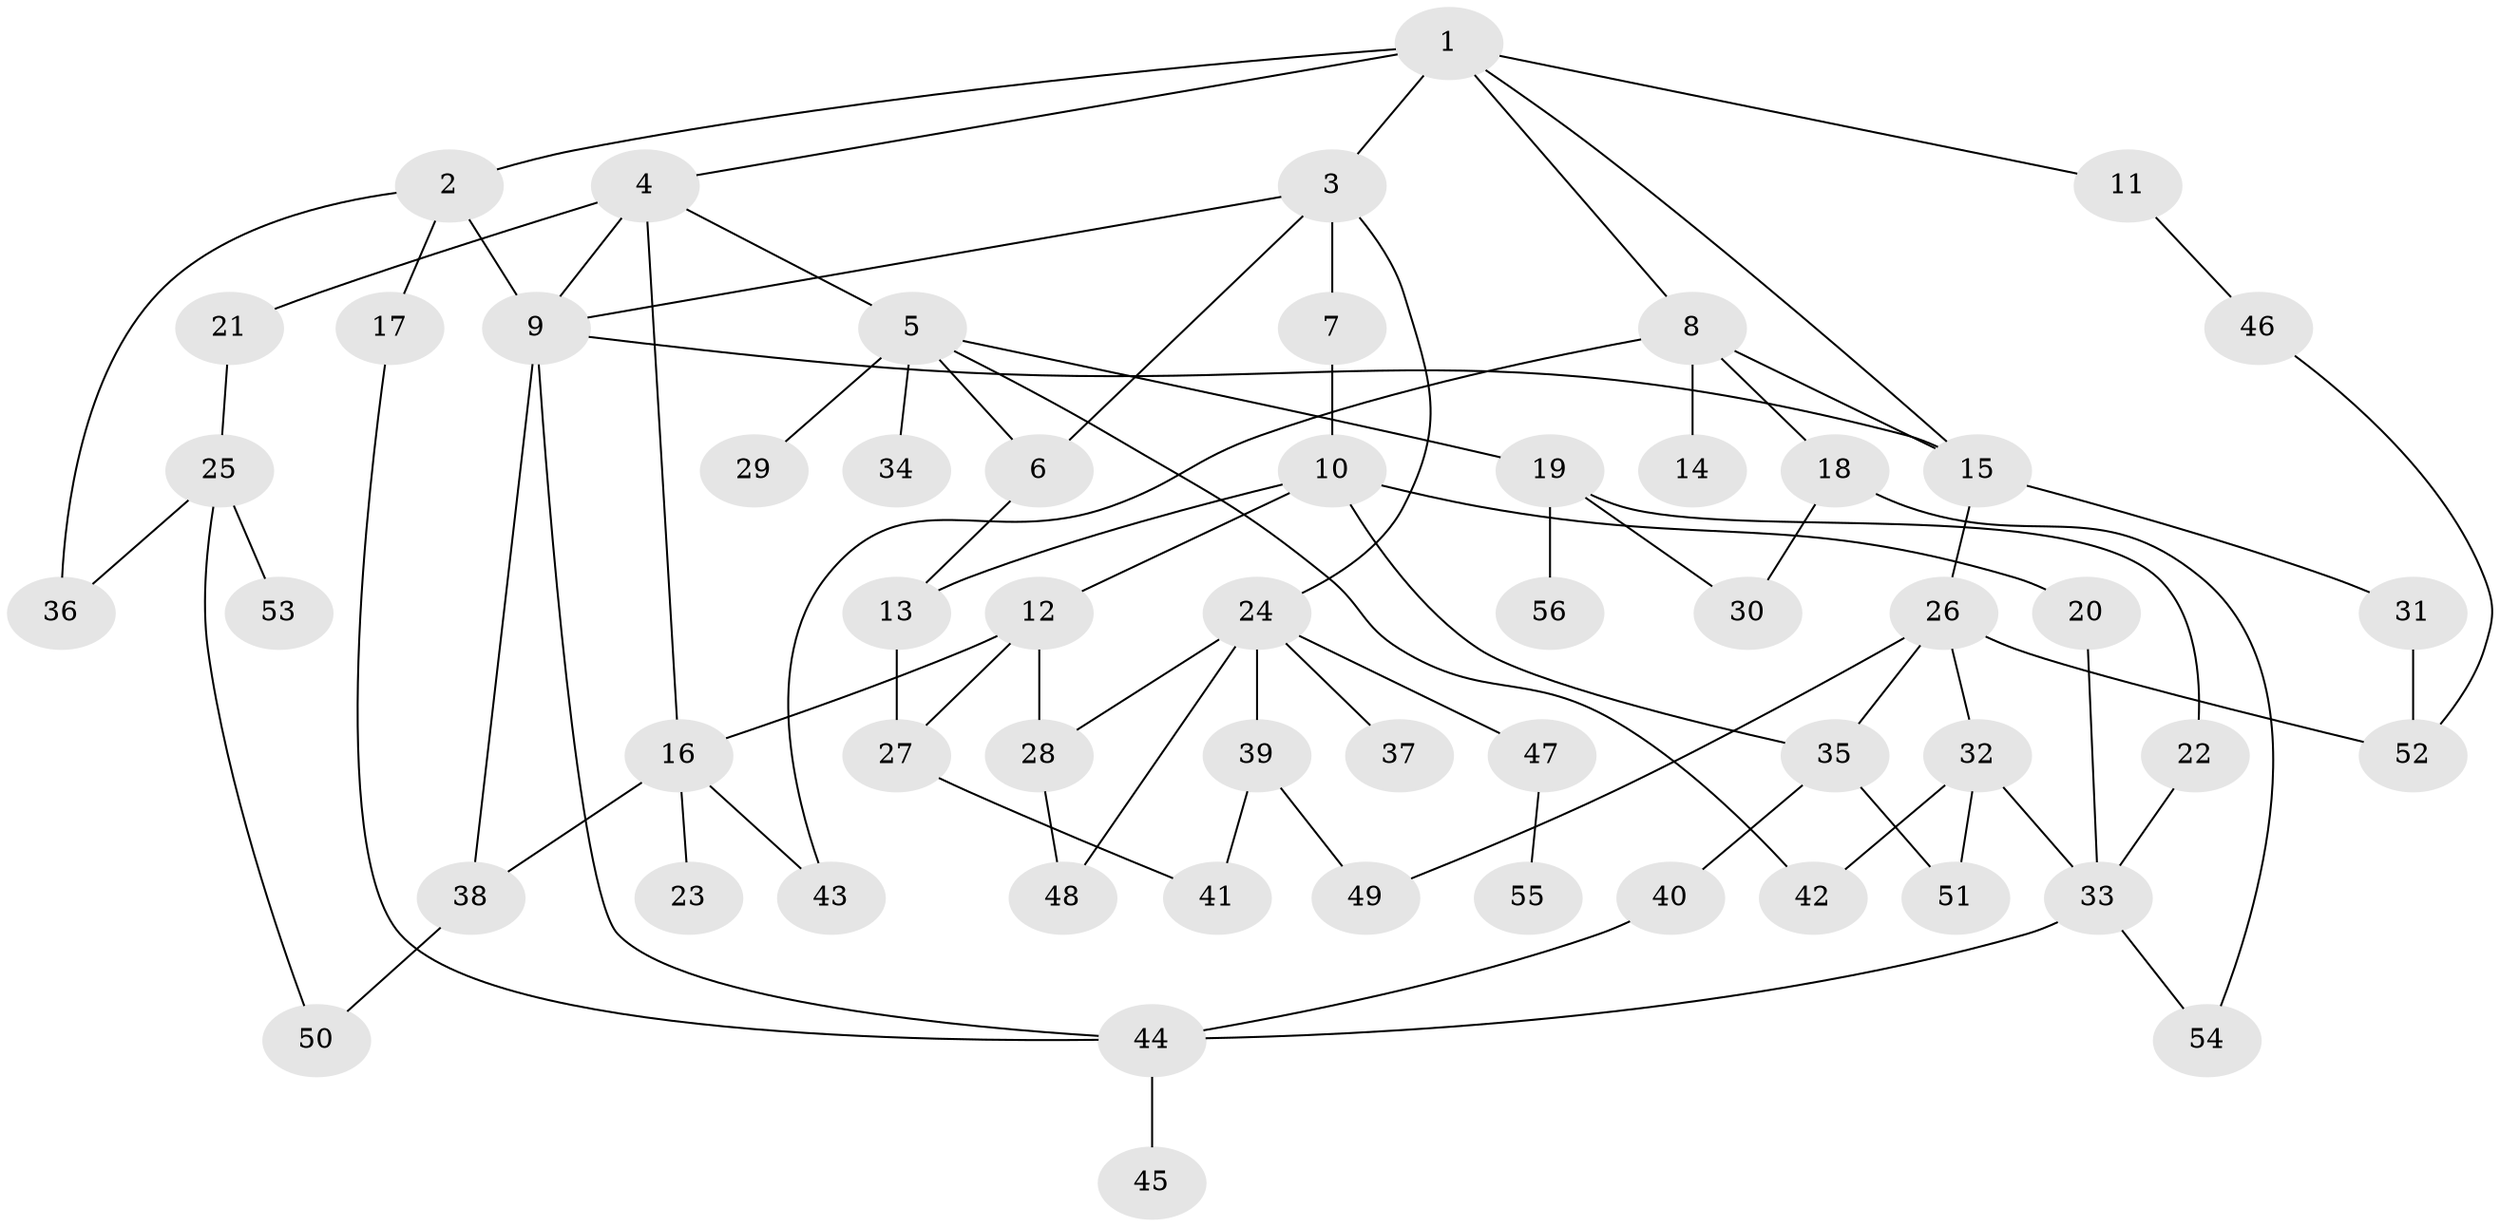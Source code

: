 // Generated by graph-tools (version 1.1) at 2025/13/03/09/25 04:13:25]
// undirected, 56 vertices, 83 edges
graph export_dot {
graph [start="1"]
  node [color=gray90,style=filled];
  1;
  2;
  3;
  4;
  5;
  6;
  7;
  8;
  9;
  10;
  11;
  12;
  13;
  14;
  15;
  16;
  17;
  18;
  19;
  20;
  21;
  22;
  23;
  24;
  25;
  26;
  27;
  28;
  29;
  30;
  31;
  32;
  33;
  34;
  35;
  36;
  37;
  38;
  39;
  40;
  41;
  42;
  43;
  44;
  45;
  46;
  47;
  48;
  49;
  50;
  51;
  52;
  53;
  54;
  55;
  56;
  1 -- 2;
  1 -- 3;
  1 -- 4;
  1 -- 8;
  1 -- 11;
  1 -- 15;
  2 -- 17;
  2 -- 9;
  2 -- 36;
  3 -- 6;
  3 -- 7;
  3 -- 9;
  3 -- 24;
  4 -- 5;
  4 -- 16;
  4 -- 21;
  4 -- 9;
  5 -- 19;
  5 -- 29;
  5 -- 34;
  5 -- 42;
  5 -- 6;
  6 -- 13;
  7 -- 10;
  8 -- 14;
  8 -- 18;
  8 -- 43;
  8 -- 15;
  9 -- 38;
  9 -- 44;
  9 -- 15;
  10 -- 12;
  10 -- 13;
  10 -- 20;
  10 -- 35;
  11 -- 46;
  12 -- 27;
  12 -- 28;
  12 -- 16;
  13 -- 27;
  15 -- 26;
  15 -- 31;
  16 -- 23;
  16 -- 38;
  16 -- 43;
  17 -- 44;
  18 -- 30;
  18 -- 54;
  19 -- 22;
  19 -- 56;
  19 -- 30;
  20 -- 33;
  21 -- 25;
  22 -- 33;
  24 -- 28;
  24 -- 37;
  24 -- 39;
  24 -- 47;
  24 -- 48;
  25 -- 36;
  25 -- 53;
  25 -- 50;
  26 -- 32;
  26 -- 35;
  26 -- 49;
  26 -- 52;
  27 -- 41;
  28 -- 48;
  31 -- 52;
  32 -- 33;
  32 -- 51;
  32 -- 42;
  33 -- 44;
  33 -- 54;
  35 -- 40;
  35 -- 51;
  38 -- 50;
  39 -- 41;
  39 -- 49;
  40 -- 44;
  44 -- 45;
  46 -- 52;
  47 -- 55;
}
